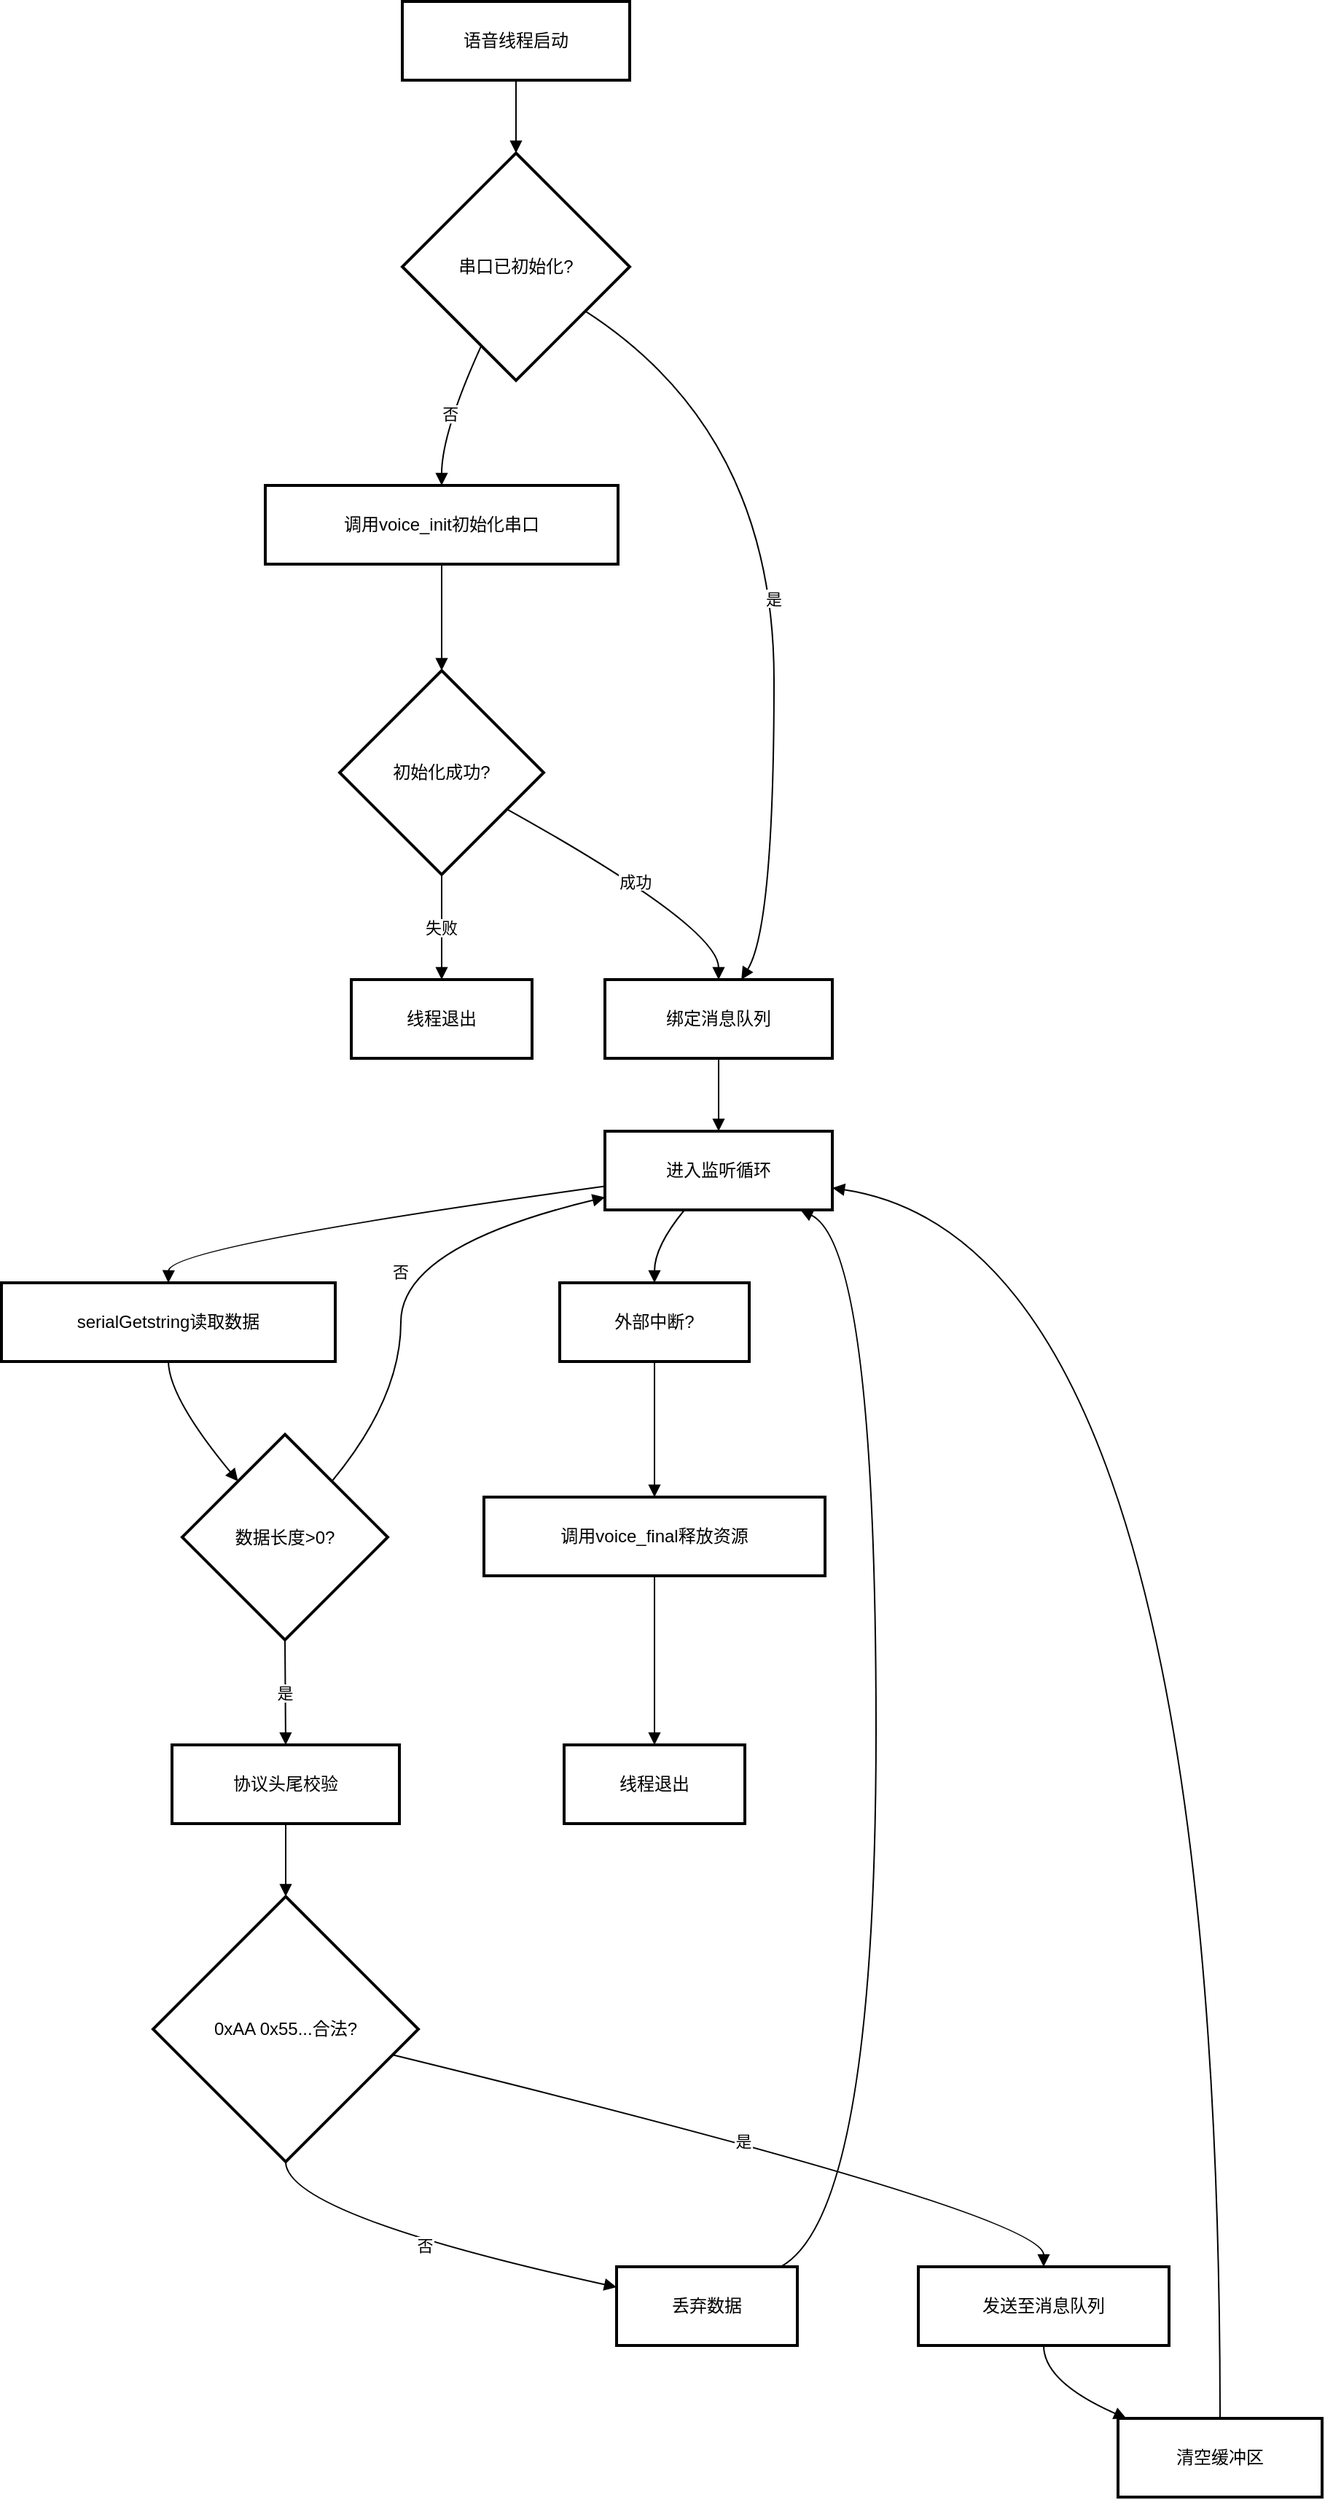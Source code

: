 <mxfile version="26.0.16">
  <diagram name="第 1 页" id="7y6FFXBxZ07s9Z940g2C">
    <mxGraphModel dx="1235" dy="719" grid="1" gridSize="10" guides="1" tooltips="1" connect="1" arrows="1" fold="1" page="1" pageScale="1" pageWidth="827" pageHeight="1169" math="0" shadow="0">
      <root>
        <mxCell id="0" />
        <mxCell id="1" parent="0" />
        <mxCell id="d18yx3E7VFsAVfLn3bR0-32" value="语音线程启动" style="whiteSpace=wrap;strokeWidth=2;" vertex="1" parent="1">
          <mxGeometry x="495" y="540" width="156" height="54" as="geometry" />
        </mxCell>
        <mxCell id="d18yx3E7VFsAVfLn3bR0-33" value="串口已初始化?" style="rhombus;strokeWidth=2;whiteSpace=wrap;" vertex="1" parent="1">
          <mxGeometry x="495" y="644" width="156" height="156" as="geometry" />
        </mxCell>
        <mxCell id="d18yx3E7VFsAVfLn3bR0-34" value="调用voice_init初始化串口" style="whiteSpace=wrap;strokeWidth=2;" vertex="1" parent="1">
          <mxGeometry x="401" y="872" width="242" height="54" as="geometry" />
        </mxCell>
        <mxCell id="d18yx3E7VFsAVfLn3bR0-35" value="初始化成功?" style="rhombus;strokeWidth=2;whiteSpace=wrap;" vertex="1" parent="1">
          <mxGeometry x="452" y="999" width="140" height="140" as="geometry" />
        </mxCell>
        <mxCell id="d18yx3E7VFsAVfLn3bR0-36" value="线程退出" style="whiteSpace=wrap;strokeWidth=2;" vertex="1" parent="1">
          <mxGeometry x="460" y="1211" width="124" height="54" as="geometry" />
        </mxCell>
        <mxCell id="d18yx3E7VFsAVfLn3bR0-37" value="绑定消息队列" style="whiteSpace=wrap;strokeWidth=2;" vertex="1" parent="1">
          <mxGeometry x="634" y="1211" width="156" height="54" as="geometry" />
        </mxCell>
        <mxCell id="d18yx3E7VFsAVfLn3bR0-38" value="进入监听循环" style="whiteSpace=wrap;strokeWidth=2;" vertex="1" parent="1">
          <mxGeometry x="634" y="1315" width="156" height="54" as="geometry" />
        </mxCell>
        <mxCell id="d18yx3E7VFsAVfLn3bR0-39" value="serialGetstring读取数据" style="whiteSpace=wrap;strokeWidth=2;" vertex="1" parent="1">
          <mxGeometry x="220" y="1419" width="229" height="54" as="geometry" />
        </mxCell>
        <mxCell id="d18yx3E7VFsAVfLn3bR0-40" value="数据长度&gt;0?" style="rhombus;strokeWidth=2;whiteSpace=wrap;" vertex="1" parent="1">
          <mxGeometry x="344" y="1523" width="141" height="141" as="geometry" />
        </mxCell>
        <mxCell id="d18yx3E7VFsAVfLn3bR0-41" value="协议头尾校验" style="whiteSpace=wrap;strokeWidth=2;" vertex="1" parent="1">
          <mxGeometry x="337" y="1736" width="156" height="54" as="geometry" />
        </mxCell>
        <mxCell id="d18yx3E7VFsAVfLn3bR0-42" value="0xAA 0x55...合法?" style="rhombus;strokeWidth=2;whiteSpace=wrap;" vertex="1" parent="1">
          <mxGeometry x="324" y="1840" width="182" height="182" as="geometry" />
        </mxCell>
        <mxCell id="d18yx3E7VFsAVfLn3bR0-43" value="丢弃数据" style="whiteSpace=wrap;strokeWidth=2;" vertex="1" parent="1">
          <mxGeometry x="642" y="2094" width="124" height="54" as="geometry" />
        </mxCell>
        <mxCell id="d18yx3E7VFsAVfLn3bR0-44" value="发送至消息队列" style="whiteSpace=wrap;strokeWidth=2;" vertex="1" parent="1">
          <mxGeometry x="849" y="2094" width="172" height="54" as="geometry" />
        </mxCell>
        <mxCell id="d18yx3E7VFsAVfLn3bR0-45" value="清空缓冲区" style="whiteSpace=wrap;strokeWidth=2;" vertex="1" parent="1">
          <mxGeometry x="986" y="2198" width="140" height="54" as="geometry" />
        </mxCell>
        <mxCell id="d18yx3E7VFsAVfLn3bR0-46" value="外部中断?" style="whiteSpace=wrap;strokeWidth=2;" vertex="1" parent="1">
          <mxGeometry x="603" y="1419" width="130" height="54" as="geometry" />
        </mxCell>
        <mxCell id="d18yx3E7VFsAVfLn3bR0-47" value="调用voice_final释放资源" style="whiteSpace=wrap;strokeWidth=2;" vertex="1" parent="1">
          <mxGeometry x="551" y="1566" width="234" height="54" as="geometry" />
        </mxCell>
        <mxCell id="d18yx3E7VFsAVfLn3bR0-48" value="线程退出" style="whiteSpace=wrap;strokeWidth=2;" vertex="1" parent="1">
          <mxGeometry x="606" y="1736" width="124" height="54" as="geometry" />
        </mxCell>
        <mxCell id="d18yx3E7VFsAVfLn3bR0-49" value="" style="curved=1;startArrow=none;endArrow=block;exitX=0.5;exitY=1;entryX=0.5;entryY=0;rounded=0;" edge="1" parent="1" source="d18yx3E7VFsAVfLn3bR0-32" target="d18yx3E7VFsAVfLn3bR0-33">
          <mxGeometry relative="1" as="geometry">
            <Array as="points" />
          </mxGeometry>
        </mxCell>
        <mxCell id="d18yx3E7VFsAVfLn3bR0-50" value="否" style="curved=1;startArrow=none;endArrow=block;exitX=0.28;exitY=1;entryX=0.5;entryY=0.01;rounded=0;" edge="1" parent="1" source="d18yx3E7VFsAVfLn3bR0-33" target="d18yx3E7VFsAVfLn3bR0-34">
          <mxGeometry relative="1" as="geometry">
            <Array as="points">
              <mxPoint x="522" y="836" />
            </Array>
          </mxGeometry>
        </mxCell>
        <mxCell id="d18yx3E7VFsAVfLn3bR0-51" value="" style="curved=1;startArrow=none;endArrow=block;exitX=0.5;exitY=1.01;entryX=0.5;entryY=0;rounded=0;" edge="1" parent="1" source="d18yx3E7VFsAVfLn3bR0-34" target="d18yx3E7VFsAVfLn3bR0-35">
          <mxGeometry relative="1" as="geometry">
            <Array as="points" />
          </mxGeometry>
        </mxCell>
        <mxCell id="d18yx3E7VFsAVfLn3bR0-52" value="失败" style="curved=1;startArrow=none;endArrow=block;exitX=0.5;exitY=1;entryX=0.5;entryY=0;rounded=0;" edge="1" parent="1" source="d18yx3E7VFsAVfLn3bR0-35" target="d18yx3E7VFsAVfLn3bR0-36">
          <mxGeometry relative="1" as="geometry">
            <Array as="points" />
          </mxGeometry>
        </mxCell>
        <mxCell id="d18yx3E7VFsAVfLn3bR0-53" value="成功" style="curved=1;startArrow=none;endArrow=block;exitX=1;exitY=0.78;entryX=0.5;entryY=0;rounded=0;" edge="1" parent="1" source="d18yx3E7VFsAVfLn3bR0-35" target="d18yx3E7VFsAVfLn3bR0-37">
          <mxGeometry relative="1" as="geometry">
            <Array as="points">
              <mxPoint x="712" y="1175" />
            </Array>
          </mxGeometry>
        </mxCell>
        <mxCell id="d18yx3E7VFsAVfLn3bR0-54" value="是" style="curved=1;startArrow=none;endArrow=block;exitX=1;exitY=0.82;entryX=0.6;entryY=0;rounded=0;" edge="1" parent="1" source="d18yx3E7VFsAVfLn3bR0-33" target="d18yx3E7VFsAVfLn3bR0-37">
          <mxGeometry relative="1" as="geometry">
            <Array as="points">
              <mxPoint x="750" y="836" />
              <mxPoint x="750" y="1175" />
            </Array>
          </mxGeometry>
        </mxCell>
        <mxCell id="d18yx3E7VFsAVfLn3bR0-55" value="" style="curved=1;startArrow=none;endArrow=block;exitX=0.5;exitY=1;entryX=0.5;entryY=0;rounded=0;" edge="1" parent="1" source="d18yx3E7VFsAVfLn3bR0-37" target="d18yx3E7VFsAVfLn3bR0-38">
          <mxGeometry relative="1" as="geometry">
            <Array as="points" />
          </mxGeometry>
        </mxCell>
        <mxCell id="d18yx3E7VFsAVfLn3bR0-56" value="" style="curved=1;startArrow=none;endArrow=block;exitX=0;exitY=0.7;entryX=0.5;entryY=0;rounded=0;" edge="1" parent="1" source="d18yx3E7VFsAVfLn3bR0-38" target="d18yx3E7VFsAVfLn3bR0-39">
          <mxGeometry relative="1" as="geometry">
            <Array as="points">
              <mxPoint x="335" y="1394" />
            </Array>
          </mxGeometry>
        </mxCell>
        <mxCell id="d18yx3E7VFsAVfLn3bR0-57" value="" style="curved=1;startArrow=none;endArrow=block;exitX=0.5;exitY=1;entryX=0.08;entryY=0;rounded=0;" edge="1" parent="1" source="d18yx3E7VFsAVfLn3bR0-39" target="d18yx3E7VFsAVfLn3bR0-40">
          <mxGeometry relative="1" as="geometry">
            <Array as="points">
              <mxPoint x="335" y="1498" />
            </Array>
          </mxGeometry>
        </mxCell>
        <mxCell id="d18yx3E7VFsAVfLn3bR0-58" value="否" style="curved=1;startArrow=none;endArrow=block;exitX=0.92;exitY=0;entryX=0;entryY=0.84;rounded=0;" edge="1" parent="1" source="d18yx3E7VFsAVfLn3bR0-40" target="d18yx3E7VFsAVfLn3bR0-38">
          <mxGeometry relative="1" as="geometry">
            <Array as="points">
              <mxPoint x="494" y="1498" />
              <mxPoint x="494" y="1394" />
            </Array>
          </mxGeometry>
        </mxCell>
        <mxCell id="d18yx3E7VFsAVfLn3bR0-59" value="是" style="curved=1;startArrow=none;endArrow=block;exitX=0.5;exitY=1;entryX=0.5;entryY=0;rounded=0;" edge="1" parent="1" source="d18yx3E7VFsAVfLn3bR0-40" target="d18yx3E7VFsAVfLn3bR0-41">
          <mxGeometry relative="1" as="geometry">
            <Array as="points" />
          </mxGeometry>
        </mxCell>
        <mxCell id="d18yx3E7VFsAVfLn3bR0-60" value="" style="curved=1;startArrow=none;endArrow=block;exitX=0.5;exitY=1;entryX=0.5;entryY=0;rounded=0;" edge="1" parent="1" source="d18yx3E7VFsAVfLn3bR0-41" target="d18yx3E7VFsAVfLn3bR0-42">
          <mxGeometry relative="1" as="geometry">
            <Array as="points" />
          </mxGeometry>
        </mxCell>
        <mxCell id="d18yx3E7VFsAVfLn3bR0-61" value="否" style="curved=1;startArrow=none;endArrow=block;exitX=0.5;exitY=1;entryX=0;entryY=0.26;rounded=0;" edge="1" parent="1" source="d18yx3E7VFsAVfLn3bR0-42" target="d18yx3E7VFsAVfLn3bR0-43">
          <mxGeometry relative="1" as="geometry">
            <Array as="points">
              <mxPoint x="415" y="2058" />
            </Array>
          </mxGeometry>
        </mxCell>
        <mxCell id="d18yx3E7VFsAVfLn3bR0-62" value="是" style="curved=1;startArrow=none;endArrow=block;exitX=1;exitY=0.62;entryX=0.5;entryY=0.01;rounded=0;" edge="1" parent="1" source="d18yx3E7VFsAVfLn3bR0-42" target="d18yx3E7VFsAVfLn3bR0-44">
          <mxGeometry relative="1" as="geometry">
            <Array as="points">
              <mxPoint x="935" y="2058" />
            </Array>
          </mxGeometry>
        </mxCell>
        <mxCell id="d18yx3E7VFsAVfLn3bR0-63" value="" style="curved=1;startArrow=none;endArrow=block;exitX=0.9;exitY=0.01;entryX=0.86;entryY=1;rounded=0;" edge="1" parent="1" source="d18yx3E7VFsAVfLn3bR0-43" target="d18yx3E7VFsAVfLn3bR0-38">
          <mxGeometry relative="1" as="geometry">
            <Array as="points">
              <mxPoint x="820" y="2058" />
              <mxPoint x="820" y="1394" />
            </Array>
          </mxGeometry>
        </mxCell>
        <mxCell id="d18yx3E7VFsAVfLn3bR0-64" value="" style="curved=1;startArrow=none;endArrow=block;exitX=0.5;exitY=1.01;entryX=0.05;entryY=0.01;rounded=0;" edge="1" parent="1" source="d18yx3E7VFsAVfLn3bR0-44" target="d18yx3E7VFsAVfLn3bR0-45">
          <mxGeometry relative="1" as="geometry">
            <Array as="points">
              <mxPoint x="935" y="2173" />
            </Array>
          </mxGeometry>
        </mxCell>
        <mxCell id="d18yx3E7VFsAVfLn3bR0-65" value="" style="curved=1;startArrow=none;endArrow=block;exitX=0.5;exitY=0.01;entryX=1;entryY=0.72;rounded=0;" edge="1" parent="1" source="d18yx3E7VFsAVfLn3bR0-45" target="d18yx3E7VFsAVfLn3bR0-38">
          <mxGeometry relative="1" as="geometry">
            <Array as="points">
              <mxPoint x="1056" y="1394" />
            </Array>
          </mxGeometry>
        </mxCell>
        <mxCell id="d18yx3E7VFsAVfLn3bR0-66" value="" style="curved=1;startArrow=none;endArrow=block;exitX=0.35;exitY=1;entryX=0.5;entryY=0;rounded=0;" edge="1" parent="1" source="d18yx3E7VFsAVfLn3bR0-38" target="d18yx3E7VFsAVfLn3bR0-46">
          <mxGeometry relative="1" as="geometry">
            <Array as="points">
              <mxPoint x="668" y="1394" />
            </Array>
          </mxGeometry>
        </mxCell>
        <mxCell id="d18yx3E7VFsAVfLn3bR0-67" value="" style="curved=1;startArrow=none;endArrow=block;exitX=0.5;exitY=1;entryX=0.5;entryY=0.01;rounded=0;" edge="1" parent="1" source="d18yx3E7VFsAVfLn3bR0-46" target="d18yx3E7VFsAVfLn3bR0-47">
          <mxGeometry relative="1" as="geometry">
            <Array as="points" />
          </mxGeometry>
        </mxCell>
        <mxCell id="d18yx3E7VFsAVfLn3bR0-68" value="" style="curved=1;startArrow=none;endArrow=block;exitX=0.5;exitY=1.01;entryX=0.5;entryY=0;rounded=0;" edge="1" parent="1" source="d18yx3E7VFsAVfLn3bR0-47" target="d18yx3E7VFsAVfLn3bR0-48">
          <mxGeometry relative="1" as="geometry">
            <Array as="points" />
          </mxGeometry>
        </mxCell>
      </root>
    </mxGraphModel>
  </diagram>
</mxfile>
